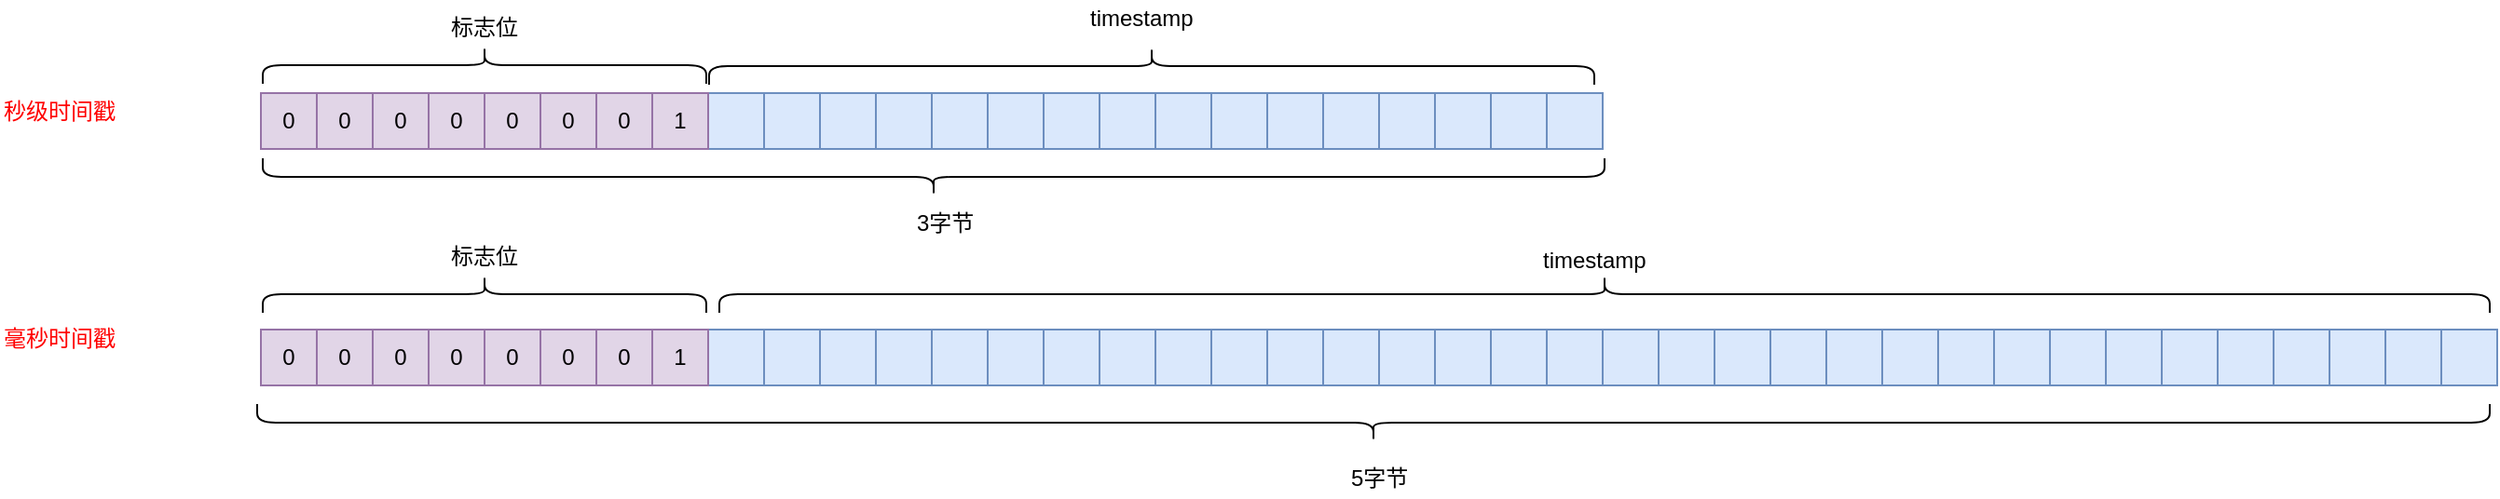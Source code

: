 <mxfile version="12.2.2" type="device" pages="1"><diagram id="VTjcrdrL6ZcE22EghMQD" name="Page-1"><mxGraphModel dx="2670" dy="1253" grid="1" gridSize="10" guides="1" tooltips="1" connect="1" arrows="1" fold="1" page="1" pageScale="1" pageWidth="827" pageHeight="1169" math="0" shadow="0"><root><mxCell id="0"/><mxCell id="1" parent="0"/><mxCell id="EtarRjYsakT8vVCW9PWy-1" value="" style="rounded=0;whiteSpace=wrap;html=1;fillColor=#dae8fc;strokeColor=#6c8ebf;" vertex="1" parent="1"><mxGeometry x="80" y="250" width="30" height="30" as="geometry"/></mxCell><mxCell id="EtarRjYsakT8vVCW9PWy-2" value="" style="rounded=0;whiteSpace=wrap;html=1;fillColor=#dae8fc;strokeColor=#6c8ebf;" vertex="1" parent="1"><mxGeometry x="110" y="250" width="30" height="30" as="geometry"/></mxCell><mxCell id="EtarRjYsakT8vVCW9PWy-3" value="" style="rounded=0;whiteSpace=wrap;html=1;fillColor=#dae8fc;strokeColor=#6c8ebf;" vertex="1" parent="1"><mxGeometry x="140" y="250" width="30" height="30" as="geometry"/></mxCell><mxCell id="EtarRjYsakT8vVCW9PWy-4" value="" style="rounded=0;whiteSpace=wrap;html=1;fillColor=#dae8fc;strokeColor=#6c8ebf;" vertex="1" parent="1"><mxGeometry x="170" y="250" width="30" height="30" as="geometry"/></mxCell><mxCell id="EtarRjYsakT8vVCW9PWy-5" value="" style="rounded=0;whiteSpace=wrap;html=1;fillColor=#dae8fc;strokeColor=#6c8ebf;" vertex="1" parent="1"><mxGeometry x="200" y="250" width="30" height="30" as="geometry"/></mxCell><mxCell id="EtarRjYsakT8vVCW9PWy-6" value="" style="rounded=0;whiteSpace=wrap;html=1;fillColor=#dae8fc;strokeColor=#6c8ebf;" vertex="1" parent="1"><mxGeometry x="230" y="250" width="30" height="30" as="geometry"/></mxCell><mxCell id="EtarRjYsakT8vVCW9PWy-7" value="" style="rounded=0;whiteSpace=wrap;html=1;fillColor=#dae8fc;strokeColor=#6c8ebf;" vertex="1" parent="1"><mxGeometry x="260" y="250" width="30" height="30" as="geometry"/></mxCell><mxCell id="EtarRjYsakT8vVCW9PWy-8" value="" style="rounded=0;whiteSpace=wrap;html=1;fillColor=#dae8fc;strokeColor=#6c8ebf;" vertex="1" parent="1"><mxGeometry x="290" y="250" width="30" height="30" as="geometry"/></mxCell><mxCell id="EtarRjYsakT8vVCW9PWy-9" value="" style="rounded=0;whiteSpace=wrap;html=1;fillColor=#dae8fc;strokeColor=#6c8ebf;" vertex="1" parent="1"><mxGeometry x="320" y="250" width="30" height="30" as="geometry"/></mxCell><mxCell id="EtarRjYsakT8vVCW9PWy-10" value="" style="rounded=0;whiteSpace=wrap;html=1;fillColor=#dae8fc;strokeColor=#6c8ebf;" vertex="1" parent="1"><mxGeometry x="350" y="250" width="30" height="30" as="geometry"/></mxCell><mxCell id="EtarRjYsakT8vVCW9PWy-11" value="" style="rounded=0;whiteSpace=wrap;html=1;fillColor=#dae8fc;strokeColor=#6c8ebf;" vertex="1" parent="1"><mxGeometry x="380" y="250" width="30" height="30" as="geometry"/></mxCell><mxCell id="EtarRjYsakT8vVCW9PWy-12" value="" style="rounded=0;whiteSpace=wrap;html=1;fillColor=#dae8fc;strokeColor=#6c8ebf;" vertex="1" parent="1"><mxGeometry x="410" y="250" width="30" height="30" as="geometry"/></mxCell><mxCell id="EtarRjYsakT8vVCW9PWy-13" value="" style="rounded=0;whiteSpace=wrap;html=1;fillColor=#dae8fc;strokeColor=#6c8ebf;" vertex="1" parent="1"><mxGeometry x="440" y="250" width="30" height="30" as="geometry"/></mxCell><mxCell id="EtarRjYsakT8vVCW9PWy-14" value="" style="rounded=0;whiteSpace=wrap;html=1;fillColor=#dae8fc;strokeColor=#6c8ebf;" vertex="1" parent="1"><mxGeometry x="500" y="250" width="30" height="30" as="geometry"/></mxCell><mxCell id="EtarRjYsakT8vVCW9PWy-15" value="" style="rounded=0;whiteSpace=wrap;html=1;fillColor=#dae8fc;strokeColor=#6c8ebf;" vertex="1" parent="1"><mxGeometry x="530" y="250" width="30" height="30" as="geometry"/></mxCell><mxCell id="EtarRjYsakT8vVCW9PWy-16" value="" style="rounded=0;whiteSpace=wrap;html=1;fillColor=#dae8fc;strokeColor=#6c8ebf;" vertex="1" parent="1"><mxGeometry x="470" y="250" width="30" height="30" as="geometry"/></mxCell><mxCell id="EtarRjYsakT8vVCW9PWy-17" value="" style="rounded=0;whiteSpace=wrap;html=1;fillColor=#dae8fc;strokeColor=#6c8ebf;" vertex="1" parent="1"><mxGeometry x="80" y="377" width="30" height="30" as="geometry"/></mxCell><mxCell id="EtarRjYsakT8vVCW9PWy-18" value="" style="rounded=0;whiteSpace=wrap;html=1;fillColor=#dae8fc;strokeColor=#6c8ebf;" vertex="1" parent="1"><mxGeometry x="110" y="377" width="30" height="30" as="geometry"/></mxCell><mxCell id="EtarRjYsakT8vVCW9PWy-19" value="" style="rounded=0;whiteSpace=wrap;html=1;fillColor=#dae8fc;strokeColor=#6c8ebf;" vertex="1" parent="1"><mxGeometry x="140" y="377" width="30" height="30" as="geometry"/></mxCell><mxCell id="EtarRjYsakT8vVCW9PWy-20" value="" style="rounded=0;whiteSpace=wrap;html=1;fillColor=#dae8fc;strokeColor=#6c8ebf;" vertex="1" parent="1"><mxGeometry x="170" y="377" width="30" height="30" as="geometry"/></mxCell><mxCell id="EtarRjYsakT8vVCW9PWy-21" value="" style="rounded=0;whiteSpace=wrap;html=1;fillColor=#dae8fc;strokeColor=#6c8ebf;" vertex="1" parent="1"><mxGeometry x="200" y="377" width="30" height="30" as="geometry"/></mxCell><mxCell id="EtarRjYsakT8vVCW9PWy-22" value="" style="rounded=0;whiteSpace=wrap;html=1;fillColor=#dae8fc;strokeColor=#6c8ebf;" vertex="1" parent="1"><mxGeometry x="230" y="377" width="30" height="30" as="geometry"/></mxCell><mxCell id="EtarRjYsakT8vVCW9PWy-23" value="" style="rounded=0;whiteSpace=wrap;html=1;fillColor=#dae8fc;strokeColor=#6c8ebf;" vertex="1" parent="1"><mxGeometry x="260" y="377" width="30" height="30" as="geometry"/></mxCell><mxCell id="EtarRjYsakT8vVCW9PWy-24" value="" style="rounded=0;whiteSpace=wrap;html=1;fillColor=#dae8fc;strokeColor=#6c8ebf;" vertex="1" parent="1"><mxGeometry x="290" y="377" width="30" height="30" as="geometry"/></mxCell><mxCell id="EtarRjYsakT8vVCW9PWy-25" value="" style="rounded=0;whiteSpace=wrap;html=1;fillColor=#dae8fc;strokeColor=#6c8ebf;" vertex="1" parent="1"><mxGeometry x="320" y="377" width="30" height="30" as="geometry"/></mxCell><mxCell id="EtarRjYsakT8vVCW9PWy-26" value="" style="rounded=0;whiteSpace=wrap;html=1;fillColor=#dae8fc;strokeColor=#6c8ebf;" vertex="1" parent="1"><mxGeometry x="350" y="377" width="30" height="30" as="geometry"/></mxCell><mxCell id="EtarRjYsakT8vVCW9PWy-27" value="" style="rounded=0;whiteSpace=wrap;html=1;fillColor=#dae8fc;strokeColor=#6c8ebf;" vertex="1" parent="1"><mxGeometry x="380" y="377" width="30" height="30" as="geometry"/></mxCell><mxCell id="EtarRjYsakT8vVCW9PWy-28" value="" style="rounded=0;whiteSpace=wrap;html=1;fillColor=#dae8fc;strokeColor=#6c8ebf;" vertex="1" parent="1"><mxGeometry x="410" y="377" width="30" height="30" as="geometry"/></mxCell><mxCell id="EtarRjYsakT8vVCW9PWy-29" value="" style="rounded=0;whiteSpace=wrap;html=1;fillColor=#dae8fc;strokeColor=#6c8ebf;" vertex="1" parent="1"><mxGeometry x="440" y="377" width="30" height="30" as="geometry"/></mxCell><mxCell id="EtarRjYsakT8vVCW9PWy-30" value="" style="rounded=0;whiteSpace=wrap;html=1;fillColor=#dae8fc;strokeColor=#6c8ebf;" vertex="1" parent="1"><mxGeometry x="500" y="377" width="30" height="30" as="geometry"/></mxCell><mxCell id="EtarRjYsakT8vVCW9PWy-31" value="" style="rounded=0;whiteSpace=wrap;html=1;fillColor=#dae8fc;strokeColor=#6c8ebf;" vertex="1" parent="1"><mxGeometry x="530" y="377" width="30" height="30" as="geometry"/></mxCell><mxCell id="EtarRjYsakT8vVCW9PWy-32" value="" style="rounded=0;whiteSpace=wrap;html=1;fillColor=#dae8fc;strokeColor=#6c8ebf;" vertex="1" parent="1"><mxGeometry x="470" y="377" width="30" height="30" as="geometry"/></mxCell><mxCell id="EtarRjYsakT8vVCW9PWy-33" value="" style="rounded=0;whiteSpace=wrap;html=1;fillColor=#dae8fc;strokeColor=#6c8ebf;" vertex="1" parent="1"><mxGeometry x="560" y="377" width="30" height="30" as="geometry"/></mxCell><mxCell id="EtarRjYsakT8vVCW9PWy-34" value="" style="rounded=0;whiteSpace=wrap;html=1;fillColor=#dae8fc;strokeColor=#6c8ebf;" vertex="1" parent="1"><mxGeometry x="590" y="377" width="30" height="30" as="geometry"/></mxCell><mxCell id="EtarRjYsakT8vVCW9PWy-35" value="" style="rounded=0;whiteSpace=wrap;html=1;fillColor=#dae8fc;strokeColor=#6c8ebf;" vertex="1" parent="1"><mxGeometry x="620" y="377" width="30" height="30" as="geometry"/></mxCell><mxCell id="EtarRjYsakT8vVCW9PWy-36" value="" style="rounded=0;whiteSpace=wrap;html=1;fillColor=#dae8fc;strokeColor=#6c8ebf;" vertex="1" parent="1"><mxGeometry x="650" y="377" width="30" height="30" as="geometry"/></mxCell><mxCell id="EtarRjYsakT8vVCW9PWy-37" value="" style="rounded=0;whiteSpace=wrap;html=1;fillColor=#dae8fc;strokeColor=#6c8ebf;" vertex="1" parent="1"><mxGeometry x="680" y="377" width="30" height="30" as="geometry"/></mxCell><mxCell id="EtarRjYsakT8vVCW9PWy-38" value="" style="rounded=0;whiteSpace=wrap;html=1;fillColor=#dae8fc;strokeColor=#6c8ebf;" vertex="1" parent="1"><mxGeometry x="710" y="377" width="30" height="30" as="geometry"/></mxCell><mxCell id="EtarRjYsakT8vVCW9PWy-39" value="" style="rounded=0;whiteSpace=wrap;html=1;fillColor=#dae8fc;strokeColor=#6c8ebf;" vertex="1" parent="1"><mxGeometry x="740" y="377" width="30" height="30" as="geometry"/></mxCell><mxCell id="EtarRjYsakT8vVCW9PWy-40" value="" style="rounded=0;whiteSpace=wrap;html=1;fillColor=#dae8fc;strokeColor=#6c8ebf;" vertex="1" parent="1"><mxGeometry x="770" y="377" width="30" height="30" as="geometry"/></mxCell><mxCell id="EtarRjYsakT8vVCW9PWy-41" value="" style="rounded=0;whiteSpace=wrap;html=1;fillColor=#dae8fc;strokeColor=#6c8ebf;" vertex="1" parent="1"><mxGeometry x="800" y="377" width="30" height="30" as="geometry"/></mxCell><mxCell id="EtarRjYsakT8vVCW9PWy-42" value="" style="rounded=0;whiteSpace=wrap;html=1;fillColor=#dae8fc;strokeColor=#6c8ebf;" vertex="1" parent="1"><mxGeometry x="830" y="377" width="30" height="30" as="geometry"/></mxCell><mxCell id="EtarRjYsakT8vVCW9PWy-43" value="" style="rounded=0;whiteSpace=wrap;html=1;fillColor=#dae8fc;strokeColor=#6c8ebf;" vertex="1" parent="1"><mxGeometry x="860" y="377" width="30" height="30" as="geometry"/></mxCell><mxCell id="EtarRjYsakT8vVCW9PWy-44" value="" style="rounded=0;whiteSpace=wrap;html=1;fillColor=#dae8fc;strokeColor=#6c8ebf;" vertex="1" parent="1"><mxGeometry x="890" y="377" width="30" height="30" as="geometry"/></mxCell><mxCell id="EtarRjYsakT8vVCW9PWy-45" value="" style="rounded=0;whiteSpace=wrap;html=1;fillColor=#dae8fc;strokeColor=#6c8ebf;" vertex="1" parent="1"><mxGeometry x="920" y="377" width="30" height="30" as="geometry"/></mxCell><mxCell id="EtarRjYsakT8vVCW9PWy-46" value="" style="rounded=0;whiteSpace=wrap;html=1;fillColor=#dae8fc;strokeColor=#6c8ebf;" vertex="1" parent="1"><mxGeometry x="980" y="377" width="30" height="30" as="geometry"/></mxCell><mxCell id="EtarRjYsakT8vVCW9PWy-47" value="" style="rounded=0;whiteSpace=wrap;html=1;fillColor=#dae8fc;strokeColor=#6c8ebf;" vertex="1" parent="1"><mxGeometry x="1010" y="377" width="30" height="30" as="geometry"/></mxCell><mxCell id="EtarRjYsakT8vVCW9PWy-48" value="" style="rounded=0;whiteSpace=wrap;html=1;fillColor=#dae8fc;strokeColor=#6c8ebf;" vertex="1" parent="1"><mxGeometry x="950" y="377" width="30" height="30" as="geometry"/></mxCell><mxCell id="EtarRjYsakT8vVCW9PWy-49" value="秒级时间戳" style="text;html=1;resizable=0;points=[];autosize=1;align=left;verticalAlign=top;spacingTop=-4;fontColor=#FF0000;" vertex="1" parent="1"><mxGeometry x="-300" y="250" width="80" height="20" as="geometry"/></mxCell><mxCell id="EtarRjYsakT8vVCW9PWy-50" value="毫秒时间戳" style="text;html=1;resizable=0;points=[];autosize=1;align=left;verticalAlign=top;spacingTop=-4;fontColor=#FF0000;" vertex="1" parent="1"><mxGeometry x="-300" y="372" width="80" height="20" as="geometry"/></mxCell><mxCell id="EtarRjYsakT8vVCW9PWy-52" value="" style="shape=curlyBracket;whiteSpace=wrap;html=1;rounded=1;rotation=90;" vertex="1" parent="1"><mxGeometry x="551" y="-117" width="20" height="950" as="geometry"/></mxCell><mxCell id="EtarRjYsakT8vVCW9PWy-54" value="timestamp" style="text;html=1;resizable=0;points=[];autosize=1;align=left;verticalAlign=top;spacingTop=-4;" vertex="1" parent="1"><mxGeometry x="526" y="330" width="70" height="20" as="geometry"/></mxCell><mxCell id="EtarRjYsakT8vVCW9PWy-63" value="" style="shape=curlyBracket;whiteSpace=wrap;html=1;rounded=1;rotation=90;" vertex="1" parent="1"><mxGeometry x="308" y="-2" width="20" height="475" as="geometry"/></mxCell><mxCell id="EtarRjYsakT8vVCW9PWy-64" value="timestamp" style="text;html=1;resizable=0;points=[];autosize=1;align=left;verticalAlign=top;spacingTop=-4;" vertex="1" parent="1"><mxGeometry x="283" y="200" width="70" height="20" as="geometry"/></mxCell><mxCell id="EtarRjYsakT8vVCW9PWy-67" value="0" style="rounded=0;whiteSpace=wrap;html=1;fillColor=#e1d5e7;strokeColor=#9673a6;" vertex="1" parent="1"><mxGeometry x="-130" y="250" width="30" height="30" as="geometry"/></mxCell><mxCell id="EtarRjYsakT8vVCW9PWy-68" value="0" style="rounded=0;whiteSpace=wrap;html=1;fillColor=#e1d5e7;strokeColor=#9673a6;" vertex="1" parent="1"><mxGeometry x="-100" y="250" width="30" height="30" as="geometry"/></mxCell><mxCell id="EtarRjYsakT8vVCW9PWy-69" value="0" style="rounded=0;whiteSpace=wrap;html=1;fillColor=#e1d5e7;strokeColor=#9673a6;" vertex="1" parent="1"><mxGeometry x="-70" y="250" width="30" height="30" as="geometry"/></mxCell><mxCell id="EtarRjYsakT8vVCW9PWy-70" value="0" style="rounded=0;whiteSpace=wrap;html=1;fillColor=#e1d5e7;strokeColor=#9673a6;" vertex="1" parent="1"><mxGeometry x="-40" y="250" width="30" height="30" as="geometry"/></mxCell><mxCell id="EtarRjYsakT8vVCW9PWy-71" value="0" style="rounded=0;whiteSpace=wrap;html=1;fillColor=#e1d5e7;strokeColor=#9673a6;" vertex="1" parent="1"><mxGeometry x="-10" y="250" width="30" height="30" as="geometry"/></mxCell><mxCell id="EtarRjYsakT8vVCW9PWy-72" value="0" style="rounded=0;whiteSpace=wrap;html=1;fillColor=#e1d5e7;strokeColor=#9673a6;" vertex="1" parent="1"><mxGeometry x="20" y="250" width="30" height="30" as="geometry"/></mxCell><mxCell id="EtarRjYsakT8vVCW9PWy-73" value="1" style="rounded=0;whiteSpace=wrap;html=1;fillColor=#e1d5e7;strokeColor=#9673a6;" vertex="1" parent="1"><mxGeometry x="50" y="250" width="30" height="30" as="geometry"/></mxCell><mxCell id="EtarRjYsakT8vVCW9PWy-74" value="0" style="rounded=0;whiteSpace=wrap;html=1;fillColor=#e1d5e7;strokeColor=#9673a6;" vertex="1" parent="1"><mxGeometry x="-160" y="250" width="30" height="30" as="geometry"/></mxCell><mxCell id="EtarRjYsakT8vVCW9PWy-75" value="0" style="rounded=0;whiteSpace=wrap;html=1;fillColor=#e1d5e7;strokeColor=#9673a6;" vertex="1" parent="1"><mxGeometry x="-130" y="377" width="30" height="30" as="geometry"/></mxCell><mxCell id="EtarRjYsakT8vVCW9PWy-76" value="0" style="rounded=0;whiteSpace=wrap;html=1;fillColor=#e1d5e7;strokeColor=#9673a6;" vertex="1" parent="1"><mxGeometry x="-100" y="377" width="30" height="30" as="geometry"/></mxCell><mxCell id="EtarRjYsakT8vVCW9PWy-77" value="0" style="rounded=0;whiteSpace=wrap;html=1;fillColor=#e1d5e7;strokeColor=#9673a6;" vertex="1" parent="1"><mxGeometry x="-70" y="377" width="30" height="30" as="geometry"/></mxCell><mxCell id="EtarRjYsakT8vVCW9PWy-78" value="0" style="rounded=0;whiteSpace=wrap;html=1;fillColor=#e1d5e7;strokeColor=#9673a6;" vertex="1" parent="1"><mxGeometry x="-40" y="377" width="30" height="30" as="geometry"/></mxCell><mxCell id="EtarRjYsakT8vVCW9PWy-79" value="0" style="rounded=0;whiteSpace=wrap;html=1;fillColor=#e1d5e7;strokeColor=#9673a6;" vertex="1" parent="1"><mxGeometry x="-10" y="377" width="30" height="30" as="geometry"/></mxCell><mxCell id="EtarRjYsakT8vVCW9PWy-80" value="0" style="rounded=0;whiteSpace=wrap;html=1;fillColor=#e1d5e7;strokeColor=#9673a6;" vertex="1" parent="1"><mxGeometry x="20" y="377" width="30" height="30" as="geometry"/></mxCell><mxCell id="EtarRjYsakT8vVCW9PWy-81" value="1" style="rounded=0;whiteSpace=wrap;html=1;fillColor=#e1d5e7;strokeColor=#9673a6;" vertex="1" parent="1"><mxGeometry x="50" y="377" width="30" height="30" as="geometry"/></mxCell><mxCell id="EtarRjYsakT8vVCW9PWy-82" value="0" style="rounded=0;whiteSpace=wrap;html=1;fillColor=#e1d5e7;strokeColor=#9673a6;" vertex="1" parent="1"><mxGeometry x="-160" y="377" width="30" height="30" as="geometry"/></mxCell><mxCell id="EtarRjYsakT8vVCW9PWy-83" value="" style="shape=curlyBracket;whiteSpace=wrap;html=1;rounded=1;rotation=-90;" vertex="1" parent="1"><mxGeometry x="427" y="-172" width="20" height="1198" as="geometry"/></mxCell><mxCell id="EtarRjYsakT8vVCW9PWy-84" value="" style="shape=curlyBracket;whiteSpace=wrap;html=1;rounded=1;rotation=-90;" vertex="1" parent="1"><mxGeometry x="191" y="-65" width="20" height="720" as="geometry"/></mxCell><mxCell id="EtarRjYsakT8vVCW9PWy-85" value="5字节" style="text;html=1;resizable=0;points=[];autosize=1;align=left;verticalAlign=top;spacingTop=-4;" vertex="1" parent="1"><mxGeometry x="423" y="447" width="50" height="20" as="geometry"/></mxCell><mxCell id="EtarRjYsakT8vVCW9PWy-86" value="3字节" style="text;html=1;resizable=0;points=[];autosize=1;align=left;verticalAlign=top;spacingTop=-4;" vertex="1" parent="1"><mxGeometry x="190" y="310" width="50" height="20" as="geometry"/></mxCell><mxCell id="EtarRjYsakT8vVCW9PWy-87" value="" style="shape=curlyBracket;whiteSpace=wrap;html=1;rounded=1;rotation=90;" vertex="1" parent="1"><mxGeometry x="-50" y="116" width="20" height="238" as="geometry"/></mxCell><mxCell id="EtarRjYsakT8vVCW9PWy-88" value="标志位" style="text;html=1;resizable=0;points=[];autosize=1;align=left;verticalAlign=top;spacingTop=-4;" vertex="1" parent="1"><mxGeometry x="-60" y="205" width="50" height="20" as="geometry"/></mxCell><mxCell id="EtarRjYsakT8vVCW9PWy-89" value="" style="shape=curlyBracket;whiteSpace=wrap;html=1;rounded=1;rotation=90;" vertex="1" parent="1"><mxGeometry x="-50" y="239" width="20" height="238" as="geometry"/></mxCell><mxCell id="EtarRjYsakT8vVCW9PWy-90" value="标志位" style="text;html=1;resizable=0;points=[];autosize=1;align=left;verticalAlign=top;spacingTop=-4;" vertex="1" parent="1"><mxGeometry x="-60" y="328" width="50" height="20" as="geometry"/></mxCell></root></mxGraphModel></diagram></mxfile>
